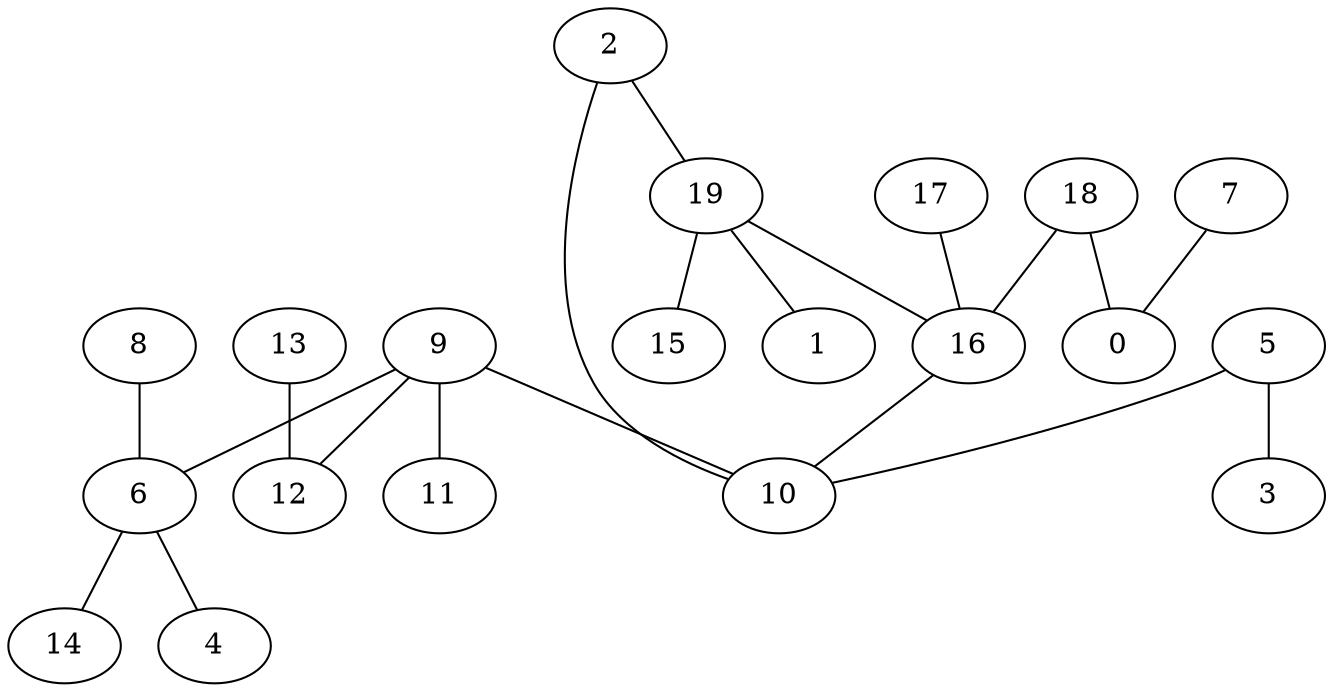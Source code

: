 digraph GG_graph {

subgraph G_graph {
edge [color = black]
"8" -> "6" [dir = none]
"13" -> "12" [dir = none]
"2" -> "10" [dir = none]
"2" -> "19" [dir = none]
"18" -> "0" [dir = none]
"18" -> "16" [dir = none]
"5" -> "3" [dir = none]
"5" -> "10" [dir = none]
"9" -> "11" [dir = none]
"9" -> "12" [dir = none]
"9" -> "6" [dir = none]
"9" -> "10" [dir = none]
"19" -> "15" [dir = none]
"19" -> "1" [dir = none]
"19" -> "16" [dir = none]
"6" -> "14" [dir = none]
"6" -> "4" [dir = none]
"17" -> "16" [dir = none]
"7" -> "0" [dir = none]
"16" -> "10" [dir = none]
}

}
